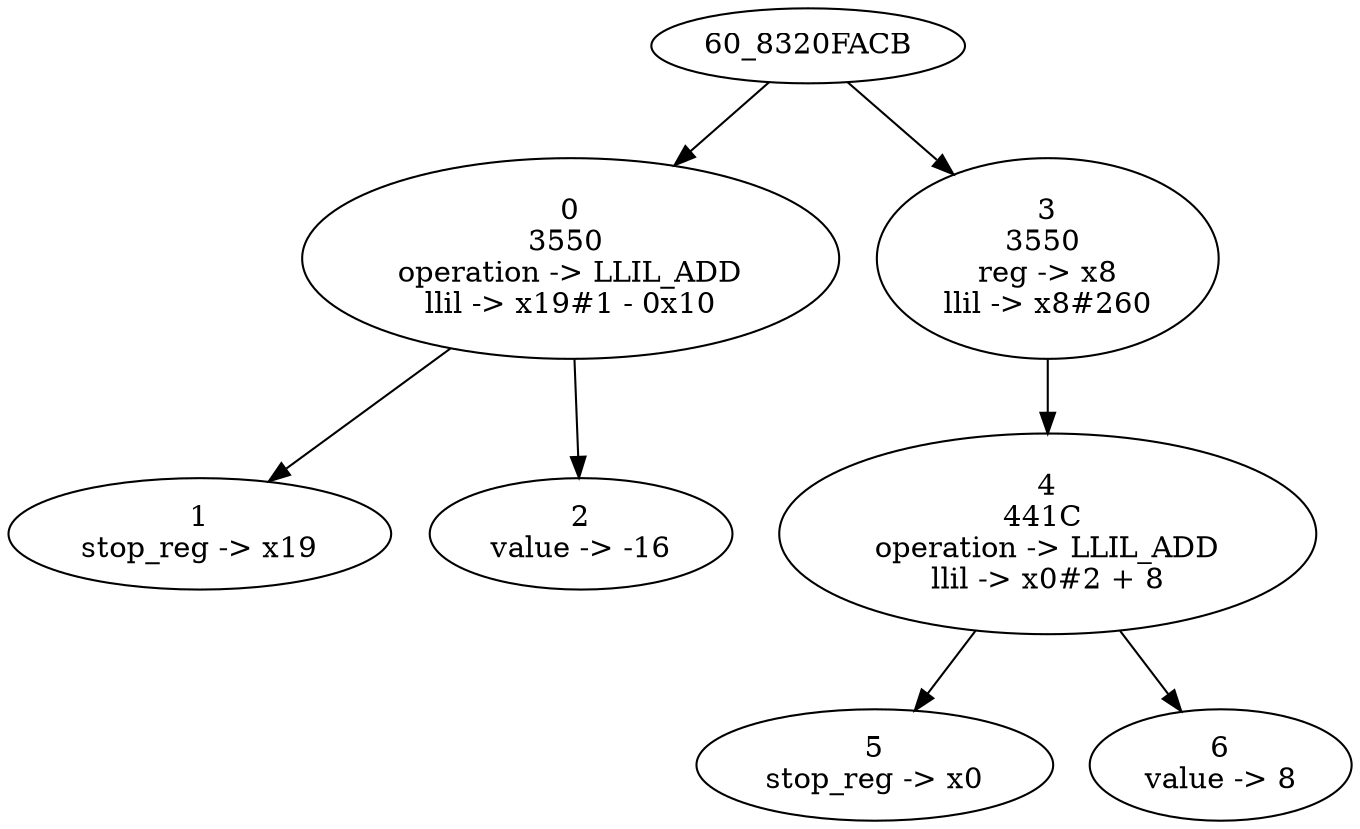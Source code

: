 // The Round Table
digraph "60_8320FACB" {
	"0
3550 
operation -> LLIL_ADD
llil -> x19#1 - 0x10
" -> "1
stop_reg -> x19
"
	"0
3550 
operation -> LLIL_ADD
llil -> x19#1 - 0x10
" -> "2
value -> -16
"
	"60_8320FACB" -> "0
3550 
operation -> LLIL_ADD
llil -> x19#1 - 0x10
"
	"4
441C 
operation -> LLIL_ADD
llil -> x0#2 + 8
" -> "5
stop_reg -> x0
"
	"4
441C 
operation -> LLIL_ADD
llil -> x0#2 + 8
" -> "6
value -> 8
"
	"3
3550 
reg -> x8
llil -> x8#260
" -> "4
441C 
operation -> LLIL_ADD
llil -> x0#2 + 8
"
	"60_8320FACB" -> "3
3550 
reg -> x8
llil -> x8#260
"
}
